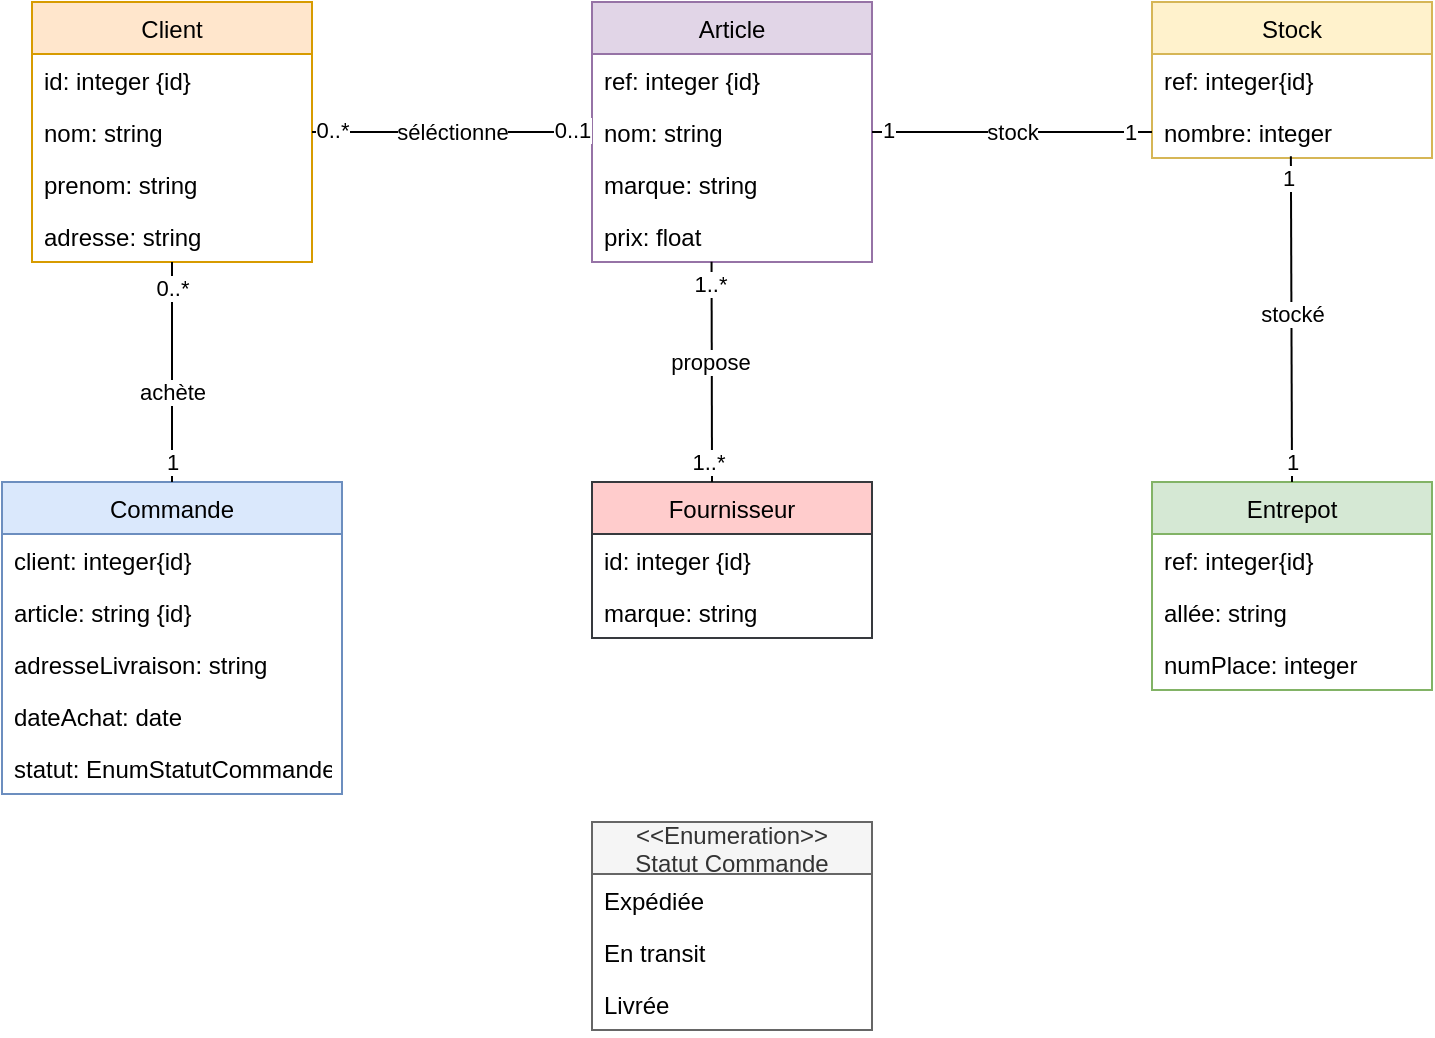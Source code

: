 <mxfile version="14.5.3" type="github">
  <diagram id="pHroqD9QgbyERS5cuIxn" name="Page-1">
    <mxGraphModel dx="1038" dy="548" grid="1" gridSize="10" guides="1" tooltips="1" connect="1" arrows="1" fold="1" page="1" pageScale="1" pageWidth="827" pageHeight="1169" math="0" shadow="0">
      <root>
        <mxCell id="0" />
        <mxCell id="1" parent="0" />
        <mxCell id="9qbgRNN-N5bQ077YsVaT-27" value="Client" style="swimlane;fontStyle=0;childLayout=stackLayout;horizontal=1;startSize=26;fillColor=#ffe6cc;horizontalStack=0;resizeParent=1;resizeParentMax=0;resizeLast=0;collapsible=1;marginBottom=0;strokeColor=#d79b00;" vertex="1" parent="1">
          <mxGeometry x="40" y="240" width="140" height="130" as="geometry" />
        </mxCell>
        <mxCell id="9qbgRNN-N5bQ077YsVaT-28" value="id: integer {id}" style="text;strokeColor=none;fillColor=none;align=left;verticalAlign=top;spacingLeft=4;spacingRight=4;overflow=hidden;rotatable=0;points=[[0,0.5],[1,0.5]];portConstraint=eastwest;" vertex="1" parent="9qbgRNN-N5bQ077YsVaT-27">
          <mxGeometry y="26" width="140" height="26" as="geometry" />
        </mxCell>
        <mxCell id="9qbgRNN-N5bQ077YsVaT-29" value="nom: string" style="text;strokeColor=none;fillColor=none;align=left;verticalAlign=top;spacingLeft=4;spacingRight=4;overflow=hidden;rotatable=0;points=[[0,0.5],[1,0.5]];portConstraint=eastwest;" vertex="1" parent="9qbgRNN-N5bQ077YsVaT-27">
          <mxGeometry y="52" width="140" height="26" as="geometry" />
        </mxCell>
        <mxCell id="9qbgRNN-N5bQ077YsVaT-30" value="prenom: string" style="text;strokeColor=none;fillColor=none;align=left;verticalAlign=top;spacingLeft=4;spacingRight=4;overflow=hidden;rotatable=0;points=[[0,0.5],[1,0.5]];portConstraint=eastwest;" vertex="1" parent="9qbgRNN-N5bQ077YsVaT-27">
          <mxGeometry y="78" width="140" height="26" as="geometry" />
        </mxCell>
        <mxCell id="9qbgRNN-N5bQ077YsVaT-40" value="adresse: string" style="text;strokeColor=none;fillColor=none;align=left;verticalAlign=top;spacingLeft=4;spacingRight=4;overflow=hidden;rotatable=0;points=[[0,0.5],[1,0.5]];portConstraint=eastwest;" vertex="1" parent="9qbgRNN-N5bQ077YsVaT-27">
          <mxGeometry y="104" width="140" height="26" as="geometry" />
        </mxCell>
        <mxCell id="9qbgRNN-N5bQ077YsVaT-36" value="Fournisseur" style="swimlane;fontStyle=0;childLayout=stackLayout;horizontal=1;startSize=26;fillColor=#ffcccc;horizontalStack=0;resizeParent=1;resizeParentMax=0;resizeLast=0;collapsible=1;marginBottom=0;strokeColor=#36393d;" vertex="1" parent="1">
          <mxGeometry x="320" y="480" width="140" height="78" as="geometry" />
        </mxCell>
        <mxCell id="9qbgRNN-N5bQ077YsVaT-37" value="id: integer {id}" style="text;strokeColor=none;fillColor=none;align=left;verticalAlign=top;spacingLeft=4;spacingRight=4;overflow=hidden;rotatable=0;points=[[0,0.5],[1,0.5]];portConstraint=eastwest;" vertex="1" parent="9qbgRNN-N5bQ077YsVaT-36">
          <mxGeometry y="26" width="140" height="26" as="geometry" />
        </mxCell>
        <mxCell id="9qbgRNN-N5bQ077YsVaT-38" value="marque: string" style="text;strokeColor=none;fillColor=none;align=left;verticalAlign=top;spacingLeft=4;spacingRight=4;overflow=hidden;rotatable=0;points=[[0,0.5],[1,0.5]];portConstraint=eastwest;" vertex="1" parent="9qbgRNN-N5bQ077YsVaT-36">
          <mxGeometry y="52" width="140" height="26" as="geometry" />
        </mxCell>
        <mxCell id="9qbgRNN-N5bQ077YsVaT-41" value="Article" style="swimlane;fontStyle=0;childLayout=stackLayout;horizontal=1;startSize=26;fillColor=#e1d5e7;horizontalStack=0;resizeParent=1;resizeParentMax=0;resizeLast=0;collapsible=1;marginBottom=0;strokeColor=#9673a6;" vertex="1" parent="1">
          <mxGeometry x="320" y="240" width="140" height="130" as="geometry" />
        </mxCell>
        <mxCell id="9qbgRNN-N5bQ077YsVaT-42" value="ref: integer {id}" style="text;strokeColor=none;fillColor=none;align=left;verticalAlign=top;spacingLeft=4;spacingRight=4;overflow=hidden;rotatable=0;points=[[0,0.5],[1,0.5]];portConstraint=eastwest;" vertex="1" parent="9qbgRNN-N5bQ077YsVaT-41">
          <mxGeometry y="26" width="140" height="26" as="geometry" />
        </mxCell>
        <mxCell id="9qbgRNN-N5bQ077YsVaT-43" value="nom: string" style="text;strokeColor=none;fillColor=none;align=left;verticalAlign=top;spacingLeft=4;spacingRight=4;overflow=hidden;rotatable=0;points=[[0,0.5],[1,0.5]];portConstraint=eastwest;" vertex="1" parent="9qbgRNN-N5bQ077YsVaT-41">
          <mxGeometry y="52" width="140" height="26" as="geometry" />
        </mxCell>
        <mxCell id="9qbgRNN-N5bQ077YsVaT-44" value="marque: string" style="text;strokeColor=none;fillColor=none;align=left;verticalAlign=top;spacingLeft=4;spacingRight=4;overflow=hidden;rotatable=0;points=[[0,0.5],[1,0.5]];portConstraint=eastwest;" vertex="1" parent="9qbgRNN-N5bQ077YsVaT-41">
          <mxGeometry y="78" width="140" height="26" as="geometry" />
        </mxCell>
        <mxCell id="9qbgRNN-N5bQ077YsVaT-53" value="prix: float" style="text;strokeColor=none;fillColor=none;align=left;verticalAlign=top;spacingLeft=4;spacingRight=4;overflow=hidden;rotatable=0;points=[[0,0.5],[1,0.5]];portConstraint=eastwest;" vertex="1" parent="9qbgRNN-N5bQ077YsVaT-41">
          <mxGeometry y="104" width="140" height="26" as="geometry" />
        </mxCell>
        <mxCell id="9qbgRNN-N5bQ077YsVaT-45" value="Stock" style="swimlane;fontStyle=0;childLayout=stackLayout;horizontal=1;startSize=26;fillColor=#fff2cc;horizontalStack=0;resizeParent=1;resizeParentMax=0;resizeLast=0;collapsible=1;marginBottom=0;strokeColor=#d6b656;" vertex="1" parent="1">
          <mxGeometry x="600" y="240" width="140" height="78" as="geometry" />
        </mxCell>
        <mxCell id="9qbgRNN-N5bQ077YsVaT-46" value="ref: integer{id}" style="text;strokeColor=none;fillColor=none;align=left;verticalAlign=top;spacingLeft=4;spacingRight=4;overflow=hidden;rotatable=0;points=[[0,0.5],[1,0.5]];portConstraint=eastwest;" vertex="1" parent="9qbgRNN-N5bQ077YsVaT-45">
          <mxGeometry y="26" width="140" height="26" as="geometry" />
        </mxCell>
        <mxCell id="9qbgRNN-N5bQ077YsVaT-48" value="nombre: integer" style="text;strokeColor=none;fillColor=none;align=left;verticalAlign=top;spacingLeft=4;spacingRight=4;overflow=hidden;rotatable=0;points=[[0,0.5],[1,0.5]];portConstraint=eastwest;" vertex="1" parent="9qbgRNN-N5bQ077YsVaT-45">
          <mxGeometry y="52" width="140" height="26" as="geometry" />
        </mxCell>
        <mxCell id="9qbgRNN-N5bQ077YsVaT-49" value="Entrepot" style="swimlane;fontStyle=0;childLayout=stackLayout;horizontal=1;startSize=26;fillColor=#d5e8d4;horizontalStack=0;resizeParent=1;resizeParentMax=0;resizeLast=0;collapsible=1;marginBottom=0;strokeColor=#82b366;" vertex="1" parent="1">
          <mxGeometry x="600" y="480" width="140" height="104" as="geometry" />
        </mxCell>
        <mxCell id="9qbgRNN-N5bQ077YsVaT-50" value="ref: integer{id}" style="text;strokeColor=none;fillColor=none;align=left;verticalAlign=top;spacingLeft=4;spacingRight=4;overflow=hidden;rotatable=0;points=[[0,0.5],[1,0.5]];portConstraint=eastwest;" vertex="1" parent="9qbgRNN-N5bQ077YsVaT-49">
          <mxGeometry y="26" width="140" height="26" as="geometry" />
        </mxCell>
        <mxCell id="9qbgRNN-N5bQ077YsVaT-51" value="allée: string" style="text;strokeColor=none;fillColor=none;align=left;verticalAlign=top;spacingLeft=4;spacingRight=4;overflow=hidden;rotatable=0;points=[[0,0.5],[1,0.5]];portConstraint=eastwest;" vertex="1" parent="9qbgRNN-N5bQ077YsVaT-49">
          <mxGeometry y="52" width="140" height="26" as="geometry" />
        </mxCell>
        <mxCell id="9qbgRNN-N5bQ077YsVaT-52" value="numPlace: integer" style="text;strokeColor=none;fillColor=none;align=left;verticalAlign=top;spacingLeft=4;spacingRight=4;overflow=hidden;rotatable=0;points=[[0,0.5],[1,0.5]];portConstraint=eastwest;" vertex="1" parent="9qbgRNN-N5bQ077YsVaT-49">
          <mxGeometry y="78" width="140" height="26" as="geometry" />
        </mxCell>
        <mxCell id="9qbgRNN-N5bQ077YsVaT-54" value="Commande" style="swimlane;fontStyle=0;childLayout=stackLayout;horizontal=1;startSize=26;fillColor=#dae8fc;horizontalStack=0;resizeParent=1;resizeParentMax=0;resizeLast=0;collapsible=1;marginBottom=0;strokeColor=#6c8ebf;" vertex="1" parent="1">
          <mxGeometry x="25" y="480" width="170" height="156" as="geometry" />
        </mxCell>
        <mxCell id="9qbgRNN-N5bQ077YsVaT-56" value="client: integer{id}" style="text;strokeColor=none;fillColor=none;align=left;verticalAlign=top;spacingLeft=4;spacingRight=4;overflow=hidden;rotatable=0;points=[[0,0.5],[1,0.5]];portConstraint=eastwest;" vertex="1" parent="9qbgRNN-N5bQ077YsVaT-54">
          <mxGeometry y="26" width="170" height="26" as="geometry" />
        </mxCell>
        <mxCell id="9qbgRNN-N5bQ077YsVaT-77" value="article: string {id}" style="text;strokeColor=none;fillColor=none;align=left;verticalAlign=top;spacingLeft=4;spacingRight=4;overflow=hidden;rotatable=0;points=[[0,0.5],[1,0.5]];portConstraint=eastwest;" vertex="1" parent="9qbgRNN-N5bQ077YsVaT-54">
          <mxGeometry y="52" width="170" height="26" as="geometry" />
        </mxCell>
        <mxCell id="9qbgRNN-N5bQ077YsVaT-57" value="adresseLivraison: string" style="text;strokeColor=none;fillColor=none;align=left;verticalAlign=top;spacingLeft=4;spacingRight=4;overflow=hidden;rotatable=0;points=[[0,0.5],[1,0.5]];portConstraint=eastwest;" vertex="1" parent="9qbgRNN-N5bQ077YsVaT-54">
          <mxGeometry y="78" width="170" height="26" as="geometry" />
        </mxCell>
        <mxCell id="9qbgRNN-N5bQ077YsVaT-58" value="dateAchat: date" style="text;strokeColor=none;fillColor=none;align=left;verticalAlign=top;spacingLeft=4;spacingRight=4;overflow=hidden;rotatable=0;points=[[0,0.5],[1,0.5]];portConstraint=eastwest;" vertex="1" parent="9qbgRNN-N5bQ077YsVaT-54">
          <mxGeometry y="104" width="170" height="26" as="geometry" />
        </mxCell>
        <mxCell id="9qbgRNN-N5bQ077YsVaT-83" value="statut: EnumStatutCommande" style="text;strokeColor=none;fillColor=none;align=left;verticalAlign=top;spacingLeft=4;spacingRight=4;overflow=hidden;rotatable=0;points=[[0,0.5],[1,0.5]];portConstraint=eastwest;" vertex="1" parent="9qbgRNN-N5bQ077YsVaT-54">
          <mxGeometry y="130" width="170" height="26" as="geometry" />
        </mxCell>
        <mxCell id="9qbgRNN-N5bQ077YsVaT-61" value="" style="endArrow=none;html=1;exitX=1;exitY=0.5;exitDx=0;exitDy=0;entryX=0;entryY=0.5;entryDx=0;entryDy=0;" edge="1" parent="1" source="9qbgRNN-N5bQ077YsVaT-29" target="9qbgRNN-N5bQ077YsVaT-43">
          <mxGeometry width="50" height="50" relative="1" as="geometry">
            <mxPoint x="350" y="350" as="sourcePoint" />
            <mxPoint x="400" y="300" as="targetPoint" />
          </mxGeometry>
        </mxCell>
        <mxCell id="9qbgRNN-N5bQ077YsVaT-73" value="séléctionne" style="edgeLabel;html=1;align=center;verticalAlign=middle;resizable=0;points=[];" vertex="1" connectable="0" parent="9qbgRNN-N5bQ077YsVaT-61">
          <mxGeometry x="-0.126" y="-3" relative="1" as="geometry">
            <mxPoint x="9.17" y="-3" as="offset" />
          </mxGeometry>
        </mxCell>
        <mxCell id="9qbgRNN-N5bQ077YsVaT-88" value="0..*" style="edgeLabel;html=1;align=center;verticalAlign=middle;resizable=0;points=[];" vertex="1" connectable="0" parent="9qbgRNN-N5bQ077YsVaT-61">
          <mxGeometry x="-0.861" y="1" relative="1" as="geometry">
            <mxPoint as="offset" />
          </mxGeometry>
        </mxCell>
        <mxCell id="9qbgRNN-N5bQ077YsVaT-89" value="0..1" style="edgeLabel;html=1;align=center;verticalAlign=middle;resizable=0;points=[];" vertex="1" connectable="0" parent="9qbgRNN-N5bQ077YsVaT-61">
          <mxGeometry x="0.858" y="1" relative="1" as="geometry">
            <mxPoint as="offset" />
          </mxGeometry>
        </mxCell>
        <mxCell id="9qbgRNN-N5bQ077YsVaT-62" value="" style="endArrow=none;html=1;exitX=1;exitY=0.5;exitDx=0;exitDy=0;entryX=0;entryY=0.5;entryDx=0;entryDy=0;" edge="1" parent="1" source="9qbgRNN-N5bQ077YsVaT-43" target="9qbgRNN-N5bQ077YsVaT-48">
          <mxGeometry width="50" height="50" relative="1" as="geometry">
            <mxPoint x="360" y="340" as="sourcePoint" />
            <mxPoint x="590" y="304" as="targetPoint" />
          </mxGeometry>
        </mxCell>
        <mxCell id="9qbgRNN-N5bQ077YsVaT-75" value="stock" style="edgeLabel;html=1;align=center;verticalAlign=middle;resizable=0;points=[];" vertex="1" connectable="0" parent="9qbgRNN-N5bQ077YsVaT-62">
          <mxGeometry x="-0.178" relative="1" as="geometry">
            <mxPoint x="12.5" as="offset" />
          </mxGeometry>
        </mxCell>
        <mxCell id="9qbgRNN-N5bQ077YsVaT-95" value="1" style="edgeLabel;html=1;align=center;verticalAlign=middle;resizable=0;points=[];" vertex="1" connectable="0" parent="9qbgRNN-N5bQ077YsVaT-62">
          <mxGeometry x="0.838" relative="1" as="geometry">
            <mxPoint as="offset" />
          </mxGeometry>
        </mxCell>
        <mxCell id="9qbgRNN-N5bQ077YsVaT-96" value="1" style="edgeLabel;html=1;align=center;verticalAlign=middle;resizable=0;points=[];" vertex="1" connectable="0" parent="9qbgRNN-N5bQ077YsVaT-62">
          <mxGeometry x="-0.883" y="1" relative="1" as="geometry">
            <mxPoint as="offset" />
          </mxGeometry>
        </mxCell>
        <mxCell id="9qbgRNN-N5bQ077YsVaT-66" value="" style="endArrow=none;html=1;entryX=0.496;entryY=0.965;entryDx=0;entryDy=0;entryPerimeter=0;" edge="1" parent="1" target="9qbgRNN-N5bQ077YsVaT-48">
          <mxGeometry width="50" height="50" relative="1" as="geometry">
            <mxPoint x="670" y="480" as="sourcePoint" />
            <mxPoint x="580" y="410" as="targetPoint" />
          </mxGeometry>
        </mxCell>
        <mxCell id="9qbgRNN-N5bQ077YsVaT-76" value="stocké" style="edgeLabel;html=1;align=center;verticalAlign=middle;resizable=0;points=[];" vertex="1" connectable="0" parent="9qbgRNN-N5bQ077YsVaT-66">
          <mxGeometry x="0.294" y="-1" relative="1" as="geometry">
            <mxPoint x="-0.64" y="21" as="offset" />
          </mxGeometry>
        </mxCell>
        <mxCell id="9qbgRNN-N5bQ077YsVaT-93" value="1" style="edgeLabel;html=1;align=center;verticalAlign=middle;resizable=0;points=[];" vertex="1" connectable="0" parent="9qbgRNN-N5bQ077YsVaT-66">
          <mxGeometry x="-0.874" y="-1" relative="1" as="geometry">
            <mxPoint x="-0.97" as="offset" />
          </mxGeometry>
        </mxCell>
        <mxCell id="9qbgRNN-N5bQ077YsVaT-97" value="1" style="edgeLabel;html=1;align=center;verticalAlign=middle;resizable=0;points=[];" vertex="1" connectable="0" parent="9qbgRNN-N5bQ077YsVaT-66">
          <mxGeometry x="0.873" y="2" relative="1" as="geometry">
            <mxPoint as="offset" />
          </mxGeometry>
        </mxCell>
        <mxCell id="9qbgRNN-N5bQ077YsVaT-68" value="" style="endArrow=none;html=1;entryX=0.427;entryY=0.995;entryDx=0;entryDy=0;entryPerimeter=0;" edge="1" parent="1" target="9qbgRNN-N5bQ077YsVaT-53">
          <mxGeometry width="50" height="50" relative="1" as="geometry">
            <mxPoint x="380" y="480" as="sourcePoint" />
            <mxPoint x="380" y="410" as="targetPoint" />
          </mxGeometry>
        </mxCell>
        <mxCell id="9qbgRNN-N5bQ077YsVaT-79" value="propose" style="edgeLabel;html=1;align=center;verticalAlign=middle;resizable=0;points=[];" vertex="1" connectable="0" parent="9qbgRNN-N5bQ077YsVaT-68">
          <mxGeometry x="-0.317" y="1" relative="1" as="geometry">
            <mxPoint y="-22.5" as="offset" />
          </mxGeometry>
        </mxCell>
        <mxCell id="9qbgRNN-N5bQ077YsVaT-90" value="1..*" style="edgeLabel;html=1;align=center;verticalAlign=middle;resizable=0;points=[];" vertex="1" connectable="0" parent="9qbgRNN-N5bQ077YsVaT-68">
          <mxGeometry x="-0.894" y="2" relative="1" as="geometry">
            <mxPoint y="-4.29" as="offset" />
          </mxGeometry>
        </mxCell>
        <mxCell id="9qbgRNN-N5bQ077YsVaT-94" value="1..*" style="edgeLabel;html=1;align=center;verticalAlign=middle;resizable=0;points=[];" vertex="1" connectable="0" parent="9qbgRNN-N5bQ077YsVaT-68">
          <mxGeometry x="0.898" y="1" relative="1" as="geometry">
            <mxPoint y="4.76" as="offset" />
          </mxGeometry>
        </mxCell>
        <mxCell id="9qbgRNN-N5bQ077YsVaT-80" value="" style="endArrow=none;html=1;exitX=0.5;exitY=0;exitDx=0;exitDy=0;" edge="1" parent="1" source="9qbgRNN-N5bQ077YsVaT-54" target="9qbgRNN-N5bQ077YsVaT-40">
          <mxGeometry width="50" height="50" relative="1" as="geometry">
            <mxPoint x="280" y="360" as="sourcePoint" />
            <mxPoint x="110.84" y="395.012" as="targetPoint" />
          </mxGeometry>
        </mxCell>
        <mxCell id="9qbgRNN-N5bQ077YsVaT-81" value="achète" style="edgeLabel;html=1;align=center;verticalAlign=middle;resizable=0;points=[];" vertex="1" connectable="0" parent="9qbgRNN-N5bQ077YsVaT-80">
          <mxGeometry x="-0.515" relative="1" as="geometry">
            <mxPoint x="-0.21" y="-19.17" as="offset" />
          </mxGeometry>
        </mxCell>
        <mxCell id="9qbgRNN-N5bQ077YsVaT-91" value="0..*" style="edgeLabel;html=1;align=center;verticalAlign=middle;resizable=0;points=[];" vertex="1" connectable="0" parent="9qbgRNN-N5bQ077YsVaT-80">
          <mxGeometry x="0.762" relative="1" as="geometry">
            <mxPoint as="offset" />
          </mxGeometry>
        </mxCell>
        <mxCell id="9qbgRNN-N5bQ077YsVaT-92" value="1" style="edgeLabel;html=1;align=center;verticalAlign=middle;resizable=0;points=[];" vertex="1" connectable="0" parent="9qbgRNN-N5bQ077YsVaT-80">
          <mxGeometry x="-0.866" relative="1" as="geometry">
            <mxPoint y="-2.38" as="offset" />
          </mxGeometry>
        </mxCell>
        <mxCell id="9qbgRNN-N5bQ077YsVaT-84" value="&lt;&lt;Enumeration&gt;&gt;&#xa;Statut Commande" style="swimlane;fontStyle=0;childLayout=stackLayout;horizontal=1;startSize=26;fillColor=#f5f5f5;horizontalStack=0;resizeParent=1;resizeParentMax=0;resizeLast=0;collapsible=1;marginBottom=0;strokeColor=#666666;fontColor=#333333;" vertex="1" parent="1">
          <mxGeometry x="320" y="650" width="140" height="104" as="geometry" />
        </mxCell>
        <mxCell id="9qbgRNN-N5bQ077YsVaT-85" value="Expédiée" style="text;strokeColor=none;fillColor=none;align=left;verticalAlign=top;spacingLeft=4;spacingRight=4;overflow=hidden;rotatable=0;points=[[0,0.5],[1,0.5]];portConstraint=eastwest;" vertex="1" parent="9qbgRNN-N5bQ077YsVaT-84">
          <mxGeometry y="26" width="140" height="26" as="geometry" />
        </mxCell>
        <mxCell id="9qbgRNN-N5bQ077YsVaT-86" value="En transit" style="text;strokeColor=none;fillColor=none;align=left;verticalAlign=top;spacingLeft=4;spacingRight=4;overflow=hidden;rotatable=0;points=[[0,0.5],[1,0.5]];portConstraint=eastwest;" vertex="1" parent="9qbgRNN-N5bQ077YsVaT-84">
          <mxGeometry y="52" width="140" height="26" as="geometry" />
        </mxCell>
        <mxCell id="9qbgRNN-N5bQ077YsVaT-87" value="Livrée" style="text;strokeColor=none;fillColor=none;align=left;verticalAlign=top;spacingLeft=4;spacingRight=4;overflow=hidden;rotatable=0;points=[[0,0.5],[1,0.5]];portConstraint=eastwest;" vertex="1" parent="9qbgRNN-N5bQ077YsVaT-84">
          <mxGeometry y="78" width="140" height="26" as="geometry" />
        </mxCell>
      </root>
    </mxGraphModel>
  </diagram>
</mxfile>
